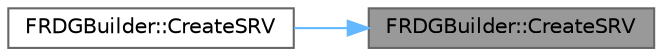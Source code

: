 digraph "FRDGBuilder::CreateSRV"
{
 // INTERACTIVE_SVG=YES
 // LATEX_PDF_SIZE
  bgcolor="transparent";
  edge [fontname=Helvetica,fontsize=10,labelfontname=Helvetica,labelfontsize=10];
  node [fontname=Helvetica,fontsize=10,shape=box,height=0.2,width=0.4];
  rankdir="RL";
  Node1 [id="Node000001",label="FRDGBuilder::CreateSRV",height=0.2,width=0.4,color="gray40", fillcolor="grey60", style="filled", fontcolor="black",tooltip="Create graph tracked SRV for a texture from a descriptor."];
  Node1 -> Node2 [id="edge1_Node000001_Node000002",dir="back",color="steelblue1",style="solid",tooltip=" "];
  Node2 [id="Node000002",label="FRDGBuilder::CreateSRV",height=0.2,width=0.4,color="grey40", fillcolor="white", style="filled",URL="$d5/dac/classFRDGBuilder.html#a14891783c98dc2609d436ff809d9dc73",tooltip=" "];
}
